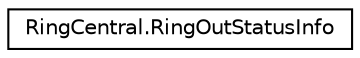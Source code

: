 digraph "Graphical Class Hierarchy"
{
 // LATEX_PDF_SIZE
  edge [fontname="Helvetica",fontsize="10",labelfontname="Helvetica",labelfontsize="10"];
  node [fontname="Helvetica",fontsize="10",shape=record];
  rankdir="LR";
  Node0 [label="RingCentral.RingOutStatusInfo",height=0.2,width=0.4,color="black", fillcolor="white", style="filled",URL="$classRingCentral_1_1RingOutStatusInfo.html",tooltip="RingOut status information"];
}
